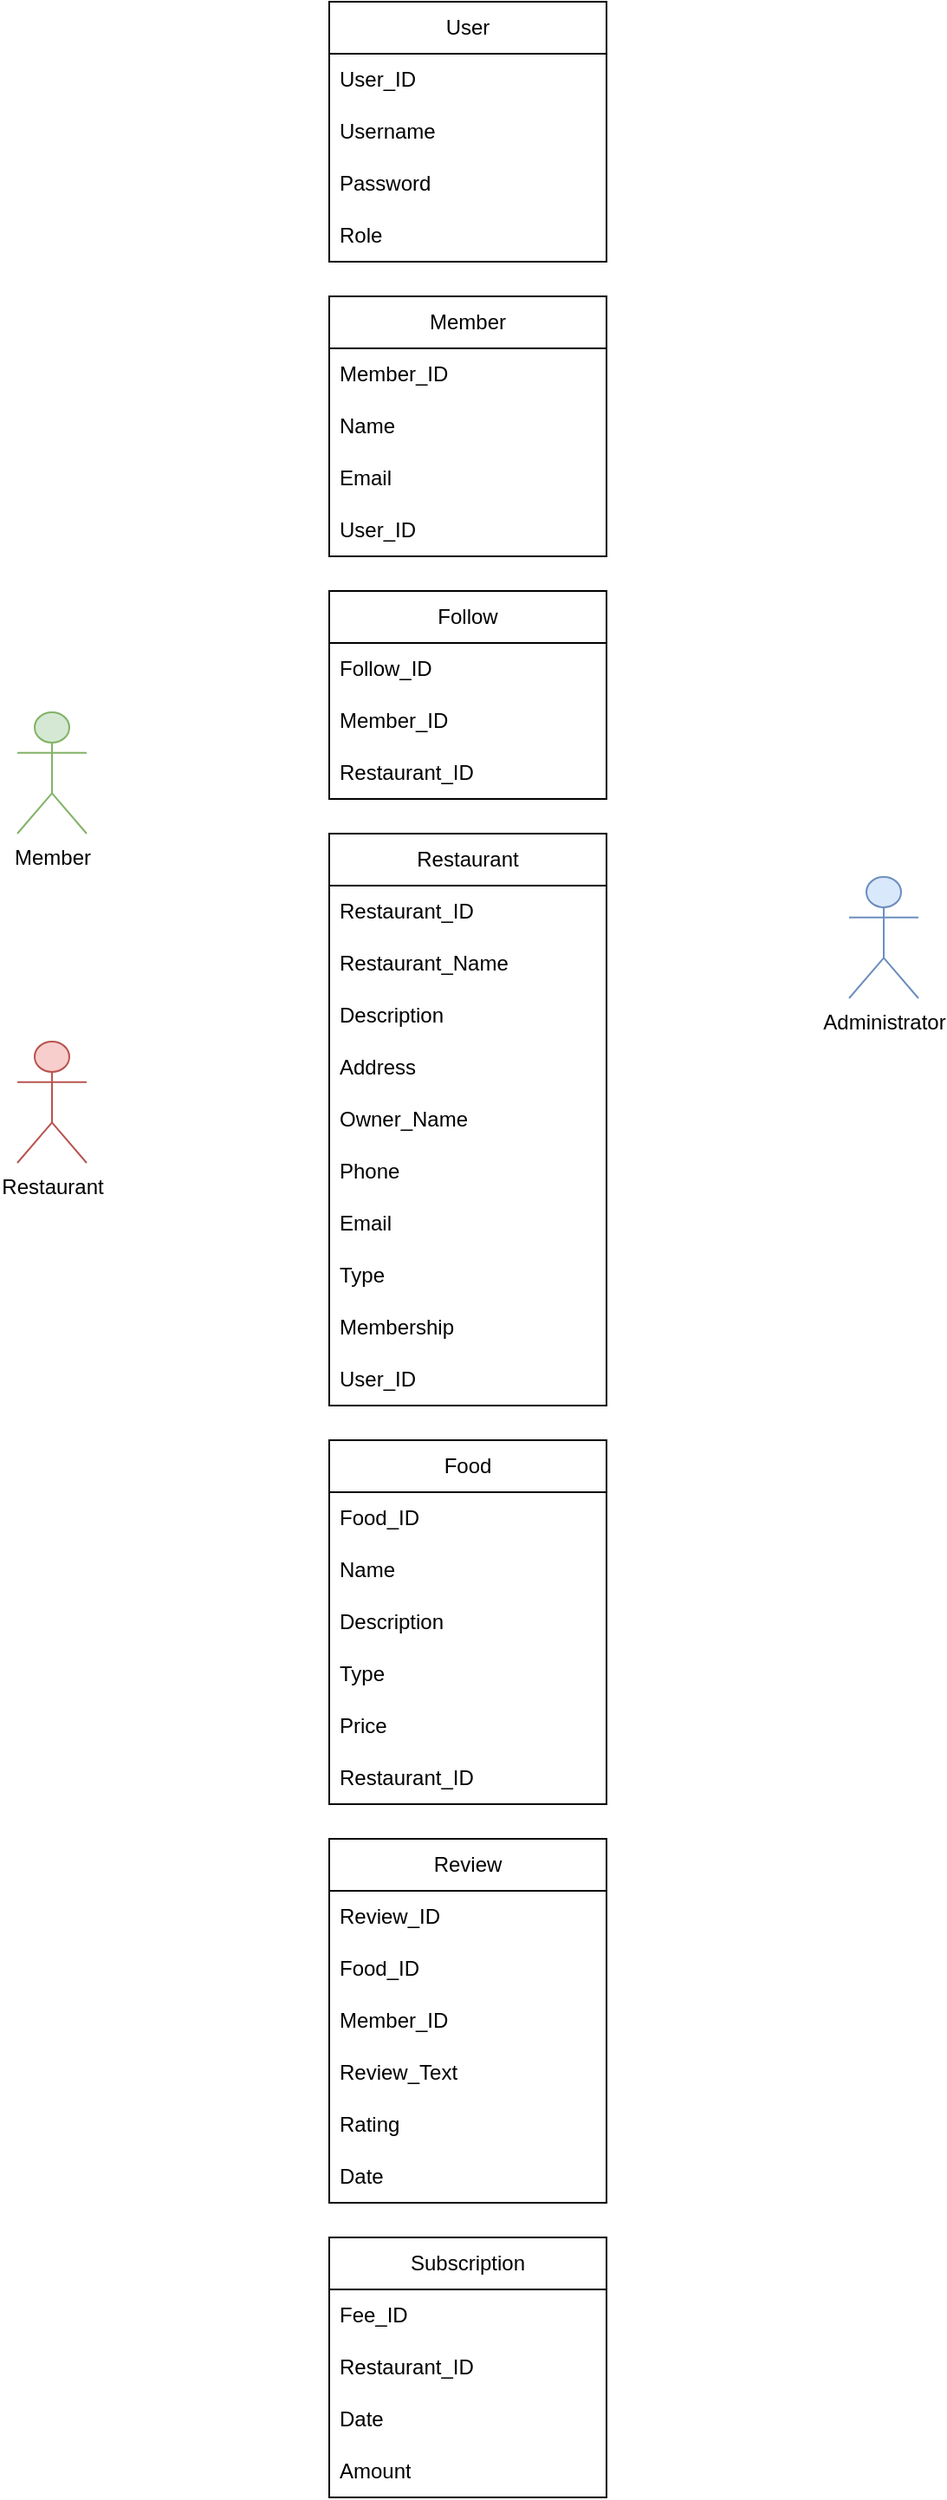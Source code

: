 <mxfile version="22.0.8" type="github">
  <diagram id="XOnag8xoFiaOOmy9v_93" name="Page-1">
    <mxGraphModel dx="1018" dy="1086" grid="1" gridSize="10" guides="1" tooltips="1" connect="1" arrows="1" fold="1" page="1" pageScale="1" pageWidth="2336" pageHeight="1654" math="0" shadow="0">
      <root>
        <mxCell id="_vKOgibNYJb6RkX7hGH7-0" />
        <mxCell id="_vKOgibNYJb6RkX7hGH7-1" parent="_vKOgibNYJb6RkX7hGH7-0" />
        <mxCell id="_vKOgibNYJb6RkX7hGH7-7" value="Member" style="shape=umlActor;verticalLabelPosition=bottom;verticalAlign=top;html=1;fontFamily=Helvetica;fontSize=12;align=center;strokeColor=#82b366;strokeWidth=1;fillColor=#d5e8d4;" parent="_vKOgibNYJb6RkX7hGH7-1" vertex="1">
          <mxGeometry x="900" y="930" width="40" height="70" as="geometry" />
        </mxCell>
        <mxCell id="_vKOgibNYJb6RkX7hGH7-37" value="Administrator&lt;br&gt;" style="shape=umlActor;verticalLabelPosition=bottom;verticalAlign=top;html=1;outlineConnect=0;rounded=1;strokeWidth=1;fillColor=#dae8fc;strokeColor=#6c8ebf;" parent="_vKOgibNYJb6RkX7hGH7-1" vertex="1">
          <mxGeometry x="1380" y="1025" width="40" height="70" as="geometry" />
        </mxCell>
        <mxCell id="_vKOgibNYJb6RkX7hGH7-60" value="Restaurant&lt;br&gt;" style="shape=umlActor;verticalLabelPosition=bottom;verticalAlign=top;html=1;outlineConnect=0;rounded=1;strokeWidth=1;fillColor=#f8cecc;strokeColor=#b85450;" parent="_vKOgibNYJb6RkX7hGH7-1" vertex="1">
          <mxGeometry x="900" y="1120" width="40" height="70" as="geometry" />
        </mxCell>
        <mxCell id="Nuf1mxYJ7KFdbfxubjZM-4" value="User" style="swimlane;fontStyle=0;childLayout=stackLayout;horizontal=1;startSize=30;horizontalStack=0;resizeParent=1;resizeParentMax=0;resizeLast=0;collapsible=1;marginBottom=0;whiteSpace=wrap;html=1;" vertex="1" parent="_vKOgibNYJb6RkX7hGH7-1">
          <mxGeometry x="1080" y="520" width="160" height="150" as="geometry">
            <mxRectangle x="1080" y="520" width="70" height="30" as="alternateBounds" />
          </mxGeometry>
        </mxCell>
        <mxCell id="Nuf1mxYJ7KFdbfxubjZM-5" value="User_ID" style="text;strokeColor=none;fillColor=none;align=left;verticalAlign=middle;spacingLeft=4;spacingRight=4;overflow=hidden;points=[[0,0.5],[1,0.5]];portConstraint=eastwest;rotatable=0;whiteSpace=wrap;html=1;" vertex="1" parent="Nuf1mxYJ7KFdbfxubjZM-4">
          <mxGeometry y="30" width="160" height="30" as="geometry" />
        </mxCell>
        <mxCell id="Nuf1mxYJ7KFdbfxubjZM-6" value="Username" style="text;strokeColor=none;fillColor=none;align=left;verticalAlign=middle;spacingLeft=4;spacingRight=4;overflow=hidden;points=[[0,0.5],[1,0.5]];portConstraint=eastwest;rotatable=0;whiteSpace=wrap;html=1;" vertex="1" parent="Nuf1mxYJ7KFdbfxubjZM-4">
          <mxGeometry y="60" width="160" height="30" as="geometry" />
        </mxCell>
        <mxCell id="Nuf1mxYJ7KFdbfxubjZM-7" value="Password" style="text;strokeColor=none;fillColor=none;align=left;verticalAlign=middle;spacingLeft=4;spacingRight=4;overflow=hidden;points=[[0,0.5],[1,0.5]];portConstraint=eastwest;rotatable=0;whiteSpace=wrap;html=1;" vertex="1" parent="Nuf1mxYJ7KFdbfxubjZM-4">
          <mxGeometry y="90" width="160" height="30" as="geometry" />
        </mxCell>
        <mxCell id="Nuf1mxYJ7KFdbfxubjZM-87" value="Role" style="text;strokeColor=none;fillColor=none;align=left;verticalAlign=middle;spacingLeft=4;spacingRight=4;overflow=hidden;points=[[0,0.5],[1,0.5]];portConstraint=eastwest;rotatable=0;whiteSpace=wrap;html=1;" vertex="1" parent="Nuf1mxYJ7KFdbfxubjZM-4">
          <mxGeometry y="120" width="160" height="30" as="geometry" />
        </mxCell>
        <mxCell id="Nuf1mxYJ7KFdbfxubjZM-9" value="Follow" style="swimlane;fontStyle=0;childLayout=stackLayout;horizontal=1;startSize=30;horizontalStack=0;resizeParent=1;resizeParentMax=0;resizeLast=0;collapsible=1;marginBottom=0;whiteSpace=wrap;html=1;" vertex="1" parent="_vKOgibNYJb6RkX7hGH7-1">
          <mxGeometry x="1080" y="860" width="160" height="120" as="geometry" />
        </mxCell>
        <mxCell id="Nuf1mxYJ7KFdbfxubjZM-10" value="Follow_ID" style="text;strokeColor=none;fillColor=none;align=left;verticalAlign=middle;spacingLeft=4;spacingRight=4;overflow=hidden;points=[[0,0.5],[1,0.5]];portConstraint=eastwest;rotatable=0;whiteSpace=wrap;html=1;" vertex="1" parent="Nuf1mxYJ7KFdbfxubjZM-9">
          <mxGeometry y="30" width="160" height="30" as="geometry" />
        </mxCell>
        <mxCell id="Nuf1mxYJ7KFdbfxubjZM-11" value="Member_ID" style="text;strokeColor=none;fillColor=none;align=left;verticalAlign=middle;spacingLeft=4;spacingRight=4;overflow=hidden;points=[[0,0.5],[1,0.5]];portConstraint=eastwest;rotatable=0;whiteSpace=wrap;html=1;" vertex="1" parent="Nuf1mxYJ7KFdbfxubjZM-9">
          <mxGeometry y="60" width="160" height="30" as="geometry" />
        </mxCell>
        <mxCell id="Nuf1mxYJ7KFdbfxubjZM-12" value="Restaurant_ID" style="text;strokeColor=none;fillColor=none;align=left;verticalAlign=middle;spacingLeft=4;spacingRight=4;overflow=hidden;points=[[0,0.5],[1,0.5]];portConstraint=eastwest;rotatable=0;whiteSpace=wrap;html=1;" vertex="1" parent="Nuf1mxYJ7KFdbfxubjZM-9">
          <mxGeometry y="90" width="160" height="30" as="geometry" />
        </mxCell>
        <mxCell id="Nuf1mxYJ7KFdbfxubjZM-13" value="Member" style="swimlane;fontStyle=0;childLayout=stackLayout;horizontal=1;startSize=30;horizontalStack=0;resizeParent=1;resizeParentMax=0;resizeLast=0;collapsible=1;marginBottom=0;whiteSpace=wrap;html=1;" vertex="1" parent="_vKOgibNYJb6RkX7hGH7-1">
          <mxGeometry x="1080" y="690" width="160" height="150" as="geometry" />
        </mxCell>
        <mxCell id="Nuf1mxYJ7KFdbfxubjZM-14" value="Member_ID" style="text;strokeColor=none;fillColor=none;align=left;verticalAlign=middle;spacingLeft=4;spacingRight=4;overflow=hidden;points=[[0,0.5],[1,0.5]];portConstraint=eastwest;rotatable=0;whiteSpace=wrap;html=1;" vertex="1" parent="Nuf1mxYJ7KFdbfxubjZM-13">
          <mxGeometry y="30" width="160" height="30" as="geometry" />
        </mxCell>
        <mxCell id="Nuf1mxYJ7KFdbfxubjZM-15" value="Name" style="text;strokeColor=none;fillColor=none;align=left;verticalAlign=middle;spacingLeft=4;spacingRight=4;overflow=hidden;points=[[0,0.5],[1,0.5]];portConstraint=eastwest;rotatable=0;whiteSpace=wrap;html=1;" vertex="1" parent="Nuf1mxYJ7KFdbfxubjZM-13">
          <mxGeometry y="60" width="160" height="30" as="geometry" />
        </mxCell>
        <mxCell id="Nuf1mxYJ7KFdbfxubjZM-16" value="Email" style="text;strokeColor=none;fillColor=none;align=left;verticalAlign=middle;spacingLeft=4;spacingRight=4;overflow=hidden;points=[[0,0.5],[1,0.5]];portConstraint=eastwest;rotatable=0;whiteSpace=wrap;html=1;" vertex="1" parent="Nuf1mxYJ7KFdbfxubjZM-13">
          <mxGeometry y="90" width="160" height="30" as="geometry" />
        </mxCell>
        <mxCell id="Nuf1mxYJ7KFdbfxubjZM-88" value="User_ID" style="text;strokeColor=none;fillColor=none;align=left;verticalAlign=middle;spacingLeft=4;spacingRight=4;overflow=hidden;points=[[0,0.5],[1,0.5]];portConstraint=eastwest;rotatable=0;whiteSpace=wrap;html=1;" vertex="1" parent="Nuf1mxYJ7KFdbfxubjZM-13">
          <mxGeometry y="120" width="160" height="30" as="geometry" />
        </mxCell>
        <mxCell id="Nuf1mxYJ7KFdbfxubjZM-29" value="Restaurant" style="swimlane;fontStyle=0;childLayout=stackLayout;horizontal=1;startSize=30;horizontalStack=0;resizeParent=1;resizeParentMax=0;resizeLast=0;collapsible=1;marginBottom=0;whiteSpace=wrap;html=1;" vertex="1" parent="_vKOgibNYJb6RkX7hGH7-1">
          <mxGeometry x="1080" y="1000" width="160" height="330" as="geometry" />
        </mxCell>
        <mxCell id="Nuf1mxYJ7KFdbfxubjZM-30" value="Restaurant_ID" style="text;strokeColor=none;fillColor=none;align=left;verticalAlign=middle;spacingLeft=4;spacingRight=4;overflow=hidden;points=[[0,0.5],[1,0.5]];portConstraint=eastwest;rotatable=0;whiteSpace=wrap;html=1;" vertex="1" parent="Nuf1mxYJ7KFdbfxubjZM-29">
          <mxGeometry y="30" width="160" height="30" as="geometry" />
        </mxCell>
        <mxCell id="Nuf1mxYJ7KFdbfxubjZM-31" value="Restaurant_Name" style="text;strokeColor=none;fillColor=none;align=left;verticalAlign=middle;spacingLeft=4;spacingRight=4;overflow=hidden;points=[[0,0.5],[1,0.5]];portConstraint=eastwest;rotatable=0;whiteSpace=wrap;html=1;" vertex="1" parent="Nuf1mxYJ7KFdbfxubjZM-29">
          <mxGeometry y="60" width="160" height="30" as="geometry" />
        </mxCell>
        <mxCell id="Nuf1mxYJ7KFdbfxubjZM-32" value="Description" style="text;strokeColor=none;fillColor=none;align=left;verticalAlign=middle;spacingLeft=4;spacingRight=4;overflow=hidden;points=[[0,0.5],[1,0.5]];portConstraint=eastwest;rotatable=0;whiteSpace=wrap;html=1;" vertex="1" parent="Nuf1mxYJ7KFdbfxubjZM-29">
          <mxGeometry y="90" width="160" height="30" as="geometry" />
        </mxCell>
        <mxCell id="Nuf1mxYJ7KFdbfxubjZM-89" value="Address" style="text;strokeColor=none;fillColor=none;align=left;verticalAlign=middle;spacingLeft=4;spacingRight=4;overflow=hidden;points=[[0,0.5],[1,0.5]];portConstraint=eastwest;rotatable=0;whiteSpace=wrap;html=1;" vertex="1" parent="Nuf1mxYJ7KFdbfxubjZM-29">
          <mxGeometry y="120" width="160" height="30" as="geometry" />
        </mxCell>
        <mxCell id="Nuf1mxYJ7KFdbfxubjZM-90" value="Owner_Name" style="text;strokeColor=none;fillColor=none;align=left;verticalAlign=middle;spacingLeft=4;spacingRight=4;overflow=hidden;points=[[0,0.5],[1,0.5]];portConstraint=eastwest;rotatable=0;whiteSpace=wrap;html=1;" vertex="1" parent="Nuf1mxYJ7KFdbfxubjZM-29">
          <mxGeometry y="150" width="160" height="30" as="geometry" />
        </mxCell>
        <mxCell id="Nuf1mxYJ7KFdbfxubjZM-91" value="Phone" style="text;strokeColor=none;fillColor=none;align=left;verticalAlign=middle;spacingLeft=4;spacingRight=4;overflow=hidden;points=[[0,0.5],[1,0.5]];portConstraint=eastwest;rotatable=0;whiteSpace=wrap;html=1;" vertex="1" parent="Nuf1mxYJ7KFdbfxubjZM-29">
          <mxGeometry y="180" width="160" height="30" as="geometry" />
        </mxCell>
        <mxCell id="Nuf1mxYJ7KFdbfxubjZM-92" value="Email" style="text;strokeColor=none;fillColor=none;align=left;verticalAlign=middle;spacingLeft=4;spacingRight=4;overflow=hidden;points=[[0,0.5],[1,0.5]];portConstraint=eastwest;rotatable=0;whiteSpace=wrap;html=1;" vertex="1" parent="Nuf1mxYJ7KFdbfxubjZM-29">
          <mxGeometry y="210" width="160" height="30" as="geometry" />
        </mxCell>
        <mxCell id="Nuf1mxYJ7KFdbfxubjZM-94" value="Type" style="text;strokeColor=none;fillColor=none;align=left;verticalAlign=middle;spacingLeft=4;spacingRight=4;overflow=hidden;points=[[0,0.5],[1,0.5]];portConstraint=eastwest;rotatable=0;whiteSpace=wrap;html=1;" vertex="1" parent="Nuf1mxYJ7KFdbfxubjZM-29">
          <mxGeometry y="240" width="160" height="30" as="geometry" />
        </mxCell>
        <mxCell id="Nuf1mxYJ7KFdbfxubjZM-95" value="Membership" style="text;strokeColor=none;fillColor=none;align=left;verticalAlign=middle;spacingLeft=4;spacingRight=4;overflow=hidden;points=[[0,0.5],[1,0.5]];portConstraint=eastwest;rotatable=0;whiteSpace=wrap;html=1;" vertex="1" parent="Nuf1mxYJ7KFdbfxubjZM-29">
          <mxGeometry y="270" width="160" height="30" as="geometry" />
        </mxCell>
        <mxCell id="Nuf1mxYJ7KFdbfxubjZM-96" value="User_ID" style="text;strokeColor=none;fillColor=none;align=left;verticalAlign=middle;spacingLeft=4;spacingRight=4;overflow=hidden;points=[[0,0.5],[1,0.5]];portConstraint=eastwest;rotatable=0;whiteSpace=wrap;html=1;" vertex="1" parent="Nuf1mxYJ7KFdbfxubjZM-29">
          <mxGeometry y="300" width="160" height="30" as="geometry" />
        </mxCell>
        <mxCell id="Nuf1mxYJ7KFdbfxubjZM-33" value="Review" style="swimlane;fontStyle=0;childLayout=stackLayout;horizontal=1;startSize=30;horizontalStack=0;resizeParent=1;resizeParentMax=0;resizeLast=0;collapsible=1;marginBottom=0;whiteSpace=wrap;html=1;" vertex="1" parent="_vKOgibNYJb6RkX7hGH7-1">
          <mxGeometry x="1080" y="1580" width="160" height="210" as="geometry" />
        </mxCell>
        <mxCell id="Nuf1mxYJ7KFdbfxubjZM-34" value="Review_ID" style="text;strokeColor=none;fillColor=none;align=left;verticalAlign=middle;spacingLeft=4;spacingRight=4;overflow=hidden;points=[[0,0.5],[1,0.5]];portConstraint=eastwest;rotatable=0;whiteSpace=wrap;html=1;" vertex="1" parent="Nuf1mxYJ7KFdbfxubjZM-33">
          <mxGeometry y="30" width="160" height="30" as="geometry" />
        </mxCell>
        <mxCell id="Nuf1mxYJ7KFdbfxubjZM-35" value="Food_ID" style="text;strokeColor=none;fillColor=none;align=left;verticalAlign=middle;spacingLeft=4;spacingRight=4;overflow=hidden;points=[[0,0.5],[1,0.5]];portConstraint=eastwest;rotatable=0;whiteSpace=wrap;html=1;" vertex="1" parent="Nuf1mxYJ7KFdbfxubjZM-33">
          <mxGeometry y="60" width="160" height="30" as="geometry" />
        </mxCell>
        <mxCell id="Nuf1mxYJ7KFdbfxubjZM-36" value="Member_ID" style="text;strokeColor=none;fillColor=none;align=left;verticalAlign=middle;spacingLeft=4;spacingRight=4;overflow=hidden;points=[[0,0.5],[1,0.5]];portConstraint=eastwest;rotatable=0;whiteSpace=wrap;html=1;" vertex="1" parent="Nuf1mxYJ7KFdbfxubjZM-33">
          <mxGeometry y="90" width="160" height="30" as="geometry" />
        </mxCell>
        <mxCell id="Nuf1mxYJ7KFdbfxubjZM-100" value="Review_Text" style="text;strokeColor=none;fillColor=none;align=left;verticalAlign=middle;spacingLeft=4;spacingRight=4;overflow=hidden;points=[[0,0.5],[1,0.5]];portConstraint=eastwest;rotatable=0;whiteSpace=wrap;html=1;" vertex="1" parent="Nuf1mxYJ7KFdbfxubjZM-33">
          <mxGeometry y="120" width="160" height="30" as="geometry" />
        </mxCell>
        <mxCell id="Nuf1mxYJ7KFdbfxubjZM-101" value="Rating" style="text;strokeColor=none;fillColor=none;align=left;verticalAlign=middle;spacingLeft=4;spacingRight=4;overflow=hidden;points=[[0,0.5],[1,0.5]];portConstraint=eastwest;rotatable=0;whiteSpace=wrap;html=1;" vertex="1" parent="Nuf1mxYJ7KFdbfxubjZM-33">
          <mxGeometry y="150" width="160" height="30" as="geometry" />
        </mxCell>
        <mxCell id="Nuf1mxYJ7KFdbfxubjZM-102" value="Date" style="text;strokeColor=none;fillColor=none;align=left;verticalAlign=middle;spacingLeft=4;spacingRight=4;overflow=hidden;points=[[0,0.5],[1,0.5]];portConstraint=eastwest;rotatable=0;whiteSpace=wrap;html=1;" vertex="1" parent="Nuf1mxYJ7KFdbfxubjZM-33">
          <mxGeometry y="180" width="160" height="30" as="geometry" />
        </mxCell>
        <mxCell id="Nuf1mxYJ7KFdbfxubjZM-37" value="Food" style="swimlane;fontStyle=0;childLayout=stackLayout;horizontal=1;startSize=30;horizontalStack=0;resizeParent=1;resizeParentMax=0;resizeLast=0;collapsible=1;marginBottom=0;whiteSpace=wrap;html=1;" vertex="1" parent="_vKOgibNYJb6RkX7hGH7-1">
          <mxGeometry x="1080" y="1350" width="160" height="210" as="geometry" />
        </mxCell>
        <mxCell id="Nuf1mxYJ7KFdbfxubjZM-38" value="Food_ID" style="text;strokeColor=none;fillColor=none;align=left;verticalAlign=middle;spacingLeft=4;spacingRight=4;overflow=hidden;points=[[0,0.5],[1,0.5]];portConstraint=eastwest;rotatable=0;whiteSpace=wrap;html=1;" vertex="1" parent="Nuf1mxYJ7KFdbfxubjZM-37">
          <mxGeometry y="30" width="160" height="30" as="geometry" />
        </mxCell>
        <mxCell id="Nuf1mxYJ7KFdbfxubjZM-39" value="Name" style="text;strokeColor=none;fillColor=none;align=left;verticalAlign=middle;spacingLeft=4;spacingRight=4;overflow=hidden;points=[[0,0.5],[1,0.5]];portConstraint=eastwest;rotatable=0;whiteSpace=wrap;html=1;" vertex="1" parent="Nuf1mxYJ7KFdbfxubjZM-37">
          <mxGeometry y="60" width="160" height="30" as="geometry" />
        </mxCell>
        <mxCell id="Nuf1mxYJ7KFdbfxubjZM-40" value="Description" style="text;strokeColor=none;fillColor=none;align=left;verticalAlign=middle;spacingLeft=4;spacingRight=4;overflow=hidden;points=[[0,0.5],[1,0.5]];portConstraint=eastwest;rotatable=0;whiteSpace=wrap;html=1;" vertex="1" parent="Nuf1mxYJ7KFdbfxubjZM-37">
          <mxGeometry y="90" width="160" height="30" as="geometry" />
        </mxCell>
        <mxCell id="Nuf1mxYJ7KFdbfxubjZM-97" value="Type" style="text;strokeColor=none;fillColor=none;align=left;verticalAlign=middle;spacingLeft=4;spacingRight=4;overflow=hidden;points=[[0,0.5],[1,0.5]];portConstraint=eastwest;rotatable=0;whiteSpace=wrap;html=1;" vertex="1" parent="Nuf1mxYJ7KFdbfxubjZM-37">
          <mxGeometry y="120" width="160" height="30" as="geometry" />
        </mxCell>
        <mxCell id="Nuf1mxYJ7KFdbfxubjZM-98" value="Price" style="text;strokeColor=none;fillColor=none;align=left;verticalAlign=middle;spacingLeft=4;spacingRight=4;overflow=hidden;points=[[0,0.5],[1,0.5]];portConstraint=eastwest;rotatable=0;whiteSpace=wrap;html=1;" vertex="1" parent="Nuf1mxYJ7KFdbfxubjZM-37">
          <mxGeometry y="150" width="160" height="30" as="geometry" />
        </mxCell>
        <mxCell id="Nuf1mxYJ7KFdbfxubjZM-99" value="Restaurant_ID" style="text;strokeColor=none;fillColor=none;align=left;verticalAlign=middle;spacingLeft=4;spacingRight=4;overflow=hidden;points=[[0,0.5],[1,0.5]];portConstraint=eastwest;rotatable=0;whiteSpace=wrap;html=1;" vertex="1" parent="Nuf1mxYJ7KFdbfxubjZM-37">
          <mxGeometry y="180" width="160" height="30" as="geometry" />
        </mxCell>
        <mxCell id="Nuf1mxYJ7KFdbfxubjZM-41" value="Subscription" style="swimlane;fontStyle=0;childLayout=stackLayout;horizontal=1;startSize=30;horizontalStack=0;resizeParent=1;resizeParentMax=0;resizeLast=0;collapsible=1;marginBottom=0;whiteSpace=wrap;html=1;" vertex="1" parent="_vKOgibNYJb6RkX7hGH7-1">
          <mxGeometry x="1080" y="1810" width="160" height="150" as="geometry" />
        </mxCell>
        <mxCell id="Nuf1mxYJ7KFdbfxubjZM-42" value="Fee_ID" style="text;strokeColor=none;fillColor=none;align=left;verticalAlign=middle;spacingLeft=4;spacingRight=4;overflow=hidden;points=[[0,0.5],[1,0.5]];portConstraint=eastwest;rotatable=0;whiteSpace=wrap;html=1;" vertex="1" parent="Nuf1mxYJ7KFdbfxubjZM-41">
          <mxGeometry y="30" width="160" height="30" as="geometry" />
        </mxCell>
        <mxCell id="Nuf1mxYJ7KFdbfxubjZM-43" value="Restaurant_ID" style="text;strokeColor=none;fillColor=none;align=left;verticalAlign=middle;spacingLeft=4;spacingRight=4;overflow=hidden;points=[[0,0.5],[1,0.5]];portConstraint=eastwest;rotatable=0;whiteSpace=wrap;html=1;" vertex="1" parent="Nuf1mxYJ7KFdbfxubjZM-41">
          <mxGeometry y="60" width="160" height="30" as="geometry" />
        </mxCell>
        <mxCell id="Nuf1mxYJ7KFdbfxubjZM-44" value="Date" style="text;strokeColor=none;fillColor=none;align=left;verticalAlign=middle;spacingLeft=4;spacingRight=4;overflow=hidden;points=[[0,0.5],[1,0.5]];portConstraint=eastwest;rotatable=0;whiteSpace=wrap;html=1;" vertex="1" parent="Nuf1mxYJ7KFdbfxubjZM-41">
          <mxGeometry y="90" width="160" height="30" as="geometry" />
        </mxCell>
        <mxCell id="Nuf1mxYJ7KFdbfxubjZM-103" value="Amount" style="text;strokeColor=none;fillColor=none;align=left;verticalAlign=middle;spacingLeft=4;spacingRight=4;overflow=hidden;points=[[0,0.5],[1,0.5]];portConstraint=eastwest;rotatable=0;whiteSpace=wrap;html=1;" vertex="1" parent="Nuf1mxYJ7KFdbfxubjZM-41">
          <mxGeometry y="120" width="160" height="30" as="geometry" />
        </mxCell>
      </root>
    </mxGraphModel>
  </diagram>
</mxfile>
